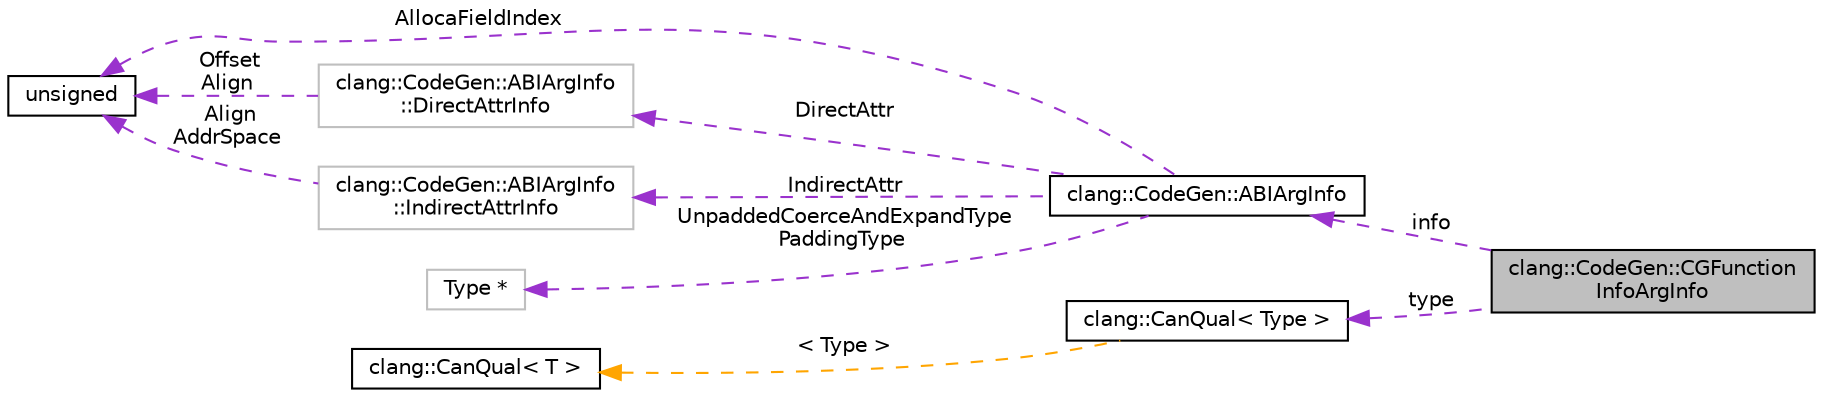 digraph "clang::CodeGen::CGFunctionInfoArgInfo"
{
 // LATEX_PDF_SIZE
  bgcolor="transparent";
  edge [fontname="Helvetica",fontsize="10",labelfontname="Helvetica",labelfontsize="10"];
  node [fontname="Helvetica",fontsize="10",shape=record];
  rankdir="LR";
  Node1 [label="clang::CodeGen::CGFunction\lInfoArgInfo",height=0.2,width=0.4,color="black", fillcolor="grey75", style="filled", fontcolor="black",tooltip=" "];
  Node2 -> Node1 [dir="back",color="darkorchid3",fontsize="10",style="dashed",label=" info" ,fontname="Helvetica"];
  Node2 [label="clang::CodeGen::ABIArgInfo",height=0.2,width=0.4,color="black",URL="$classclang_1_1CodeGen_1_1ABIArgInfo.html",tooltip="ABIArgInfo - Helper class to encapsulate information about how a specific C type should be passed to ..."];
  Node3 -> Node2 [dir="back",color="darkorchid3",fontsize="10",style="dashed",label=" DirectAttr" ,fontname="Helvetica"];
  Node3 [label="clang::CodeGen::ABIArgInfo\l::DirectAttrInfo",height=0.2,width=0.4,color="grey75",tooltip=" "];
  Node4 -> Node3 [dir="back",color="darkorchid3",fontsize="10",style="dashed",label=" Offset\nAlign" ,fontname="Helvetica"];
  Node4 [label="unsigned",height=0.2,width=0.4,color="black",URL="$classunsigned.html",tooltip=" "];
  Node5 -> Node2 [dir="back",color="darkorchid3",fontsize="10",style="dashed",label=" IndirectAttr" ,fontname="Helvetica"];
  Node5 [label="clang::CodeGen::ABIArgInfo\l::IndirectAttrInfo",height=0.2,width=0.4,color="grey75",tooltip=" "];
  Node4 -> Node5 [dir="back",color="darkorchid3",fontsize="10",style="dashed",label=" Align\nAddrSpace" ,fontname="Helvetica"];
  Node6 -> Node2 [dir="back",color="darkorchid3",fontsize="10",style="dashed",label=" UnpaddedCoerceAndExpandType\nPaddingType" ,fontname="Helvetica"];
  Node6 [label="Type *",height=0.2,width=0.4,color="grey75",tooltip=" "];
  Node4 -> Node2 [dir="back",color="darkorchid3",fontsize="10",style="dashed",label=" AllocaFieldIndex" ,fontname="Helvetica"];
  Node7 -> Node1 [dir="back",color="darkorchid3",fontsize="10",style="dashed",label=" type" ,fontname="Helvetica"];
  Node7 [label="clang::CanQual\< Type \>",height=0.2,width=0.4,color="black",URL="$classclang_1_1CanQual.html",tooltip=" "];
  Node8 -> Node7 [dir="back",color="orange",fontsize="10",style="dashed",label=" \< Type \>" ,fontname="Helvetica"];
  Node8 [label="clang::CanQual\< T \>",height=0.2,width=0.4,color="black",URL="$classclang_1_1CanQual.html",tooltip="Represents a canonical, potentially-qualified type."];
}
